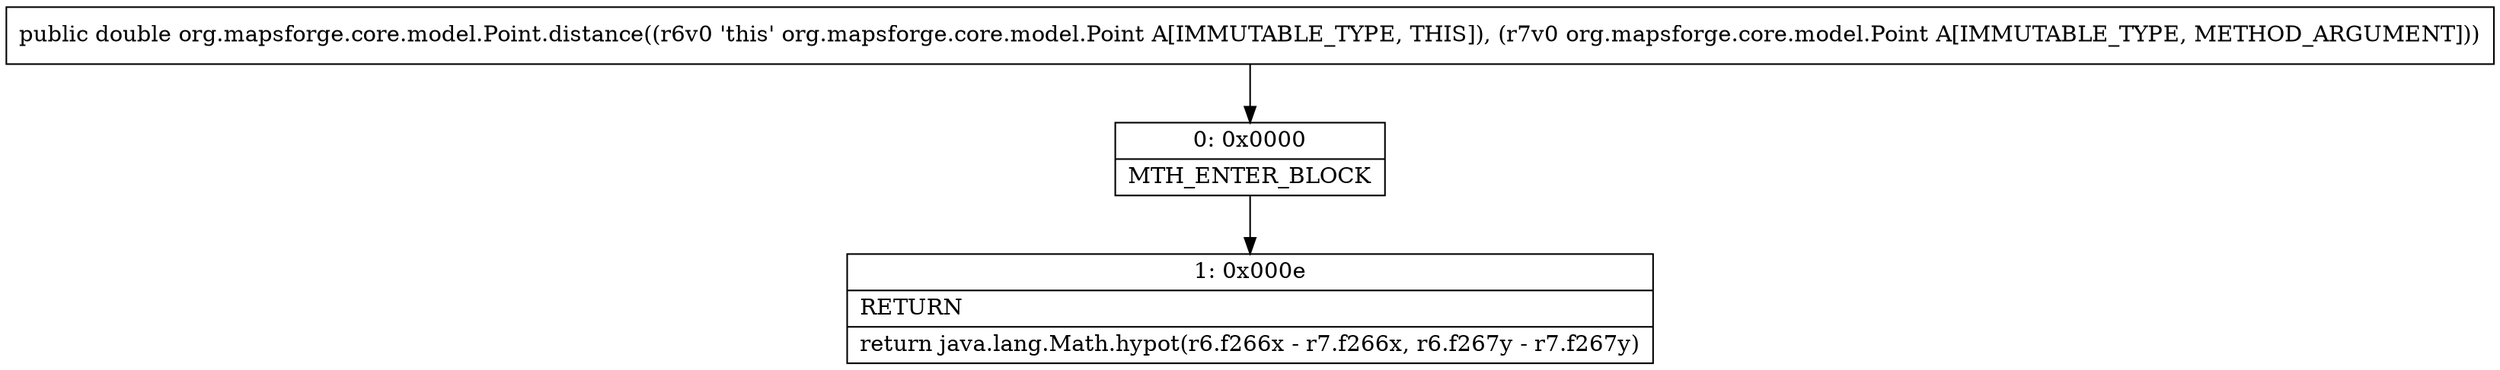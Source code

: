 digraph "CFG fororg.mapsforge.core.model.Point.distance(Lorg\/mapsforge\/core\/model\/Point;)D" {
Node_0 [shape=record,label="{0\:\ 0x0000|MTH_ENTER_BLOCK\l}"];
Node_1 [shape=record,label="{1\:\ 0x000e|RETURN\l|return java.lang.Math.hypot(r6.f266x \- r7.f266x, r6.f267y \- r7.f267y)\l}"];
MethodNode[shape=record,label="{public double org.mapsforge.core.model.Point.distance((r6v0 'this' org.mapsforge.core.model.Point A[IMMUTABLE_TYPE, THIS]), (r7v0 org.mapsforge.core.model.Point A[IMMUTABLE_TYPE, METHOD_ARGUMENT])) }"];
MethodNode -> Node_0;
Node_0 -> Node_1;
}

